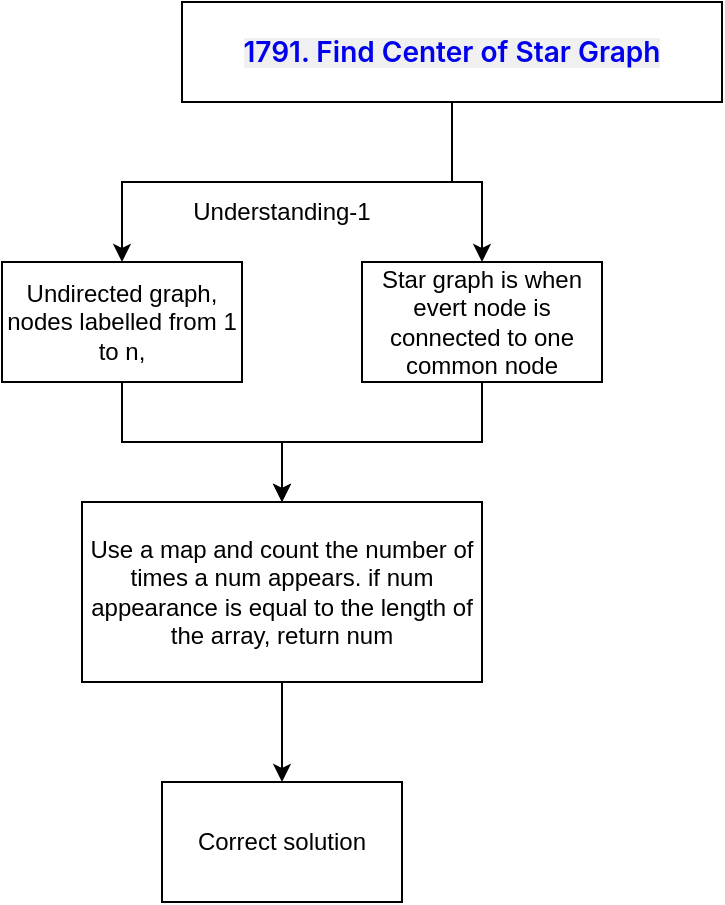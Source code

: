 <mxfile version="24.6.4" type="github">
  <diagram name="Page-1" id="J4qOQOr2RQwbf2sHa0B2">
    <mxGraphModel dx="1083" dy="561" grid="1" gridSize="10" guides="1" tooltips="1" connect="1" arrows="1" fold="1" page="1" pageScale="1" pageWidth="827" pageHeight="1169" math="0" shadow="0">
      <root>
        <mxCell id="0" />
        <mxCell id="1" parent="0" />
        <mxCell id="Rw_G1Ad9B57gTgOC47Qs-6" style="edgeStyle=orthogonalEdgeStyle;rounded=0;orthogonalLoop=1;jettySize=auto;html=1;" parent="1" source="Rw_G1Ad9B57gTgOC47Qs-1" target="Rw_G1Ad9B57gTgOC47Qs-3" edge="1">
          <mxGeometry relative="1" as="geometry" />
        </mxCell>
        <mxCell id="Rw_G1Ad9B57gTgOC47Qs-7" style="edgeStyle=orthogonalEdgeStyle;rounded=0;orthogonalLoop=1;jettySize=auto;html=1;" parent="1" source="Rw_G1Ad9B57gTgOC47Qs-1" target="Rw_G1Ad9B57gTgOC47Qs-2" edge="1">
          <mxGeometry relative="1" as="geometry" />
        </mxCell>
        <mxCell id="Rw_G1Ad9B57gTgOC47Qs-1" value="&lt;a style=&quot;border-width: 0px; border-style: solid; border-color: hsl(var(--sd-border)); border-image: initial; box-sizing: border-box; overflow-wrap: break-word; --tw-border-spacing-x: 0; --tw-border-spacing-y: 0; --tw-translate-x: 0; --tw-translate-y: 0; --tw-rotate: 0; --tw-skew-x: 0; --tw-skew-y: 0; --tw-scale-x: 1; --tw-scale-y: 1; --tw-pan-x: ; --tw-pan-y: ; --tw-pinch-zoom: ; --tw-scroll-snap-strictness: proximity; --tw-gradient-from-position: ; --tw-gradient-via-position: ; --tw-gradient-to-position: ; --tw-ordinal: ; --tw-slashed-zero: ; --tw-numeric-figure: ; --tw-numeric-spacing: ; --tw-numeric-fraction: ; --tw-ring-inset: ; --tw-ring-offset-width: 0px; --tw-ring-offset-color: #fff; --tw-ring-color: #3b82f680; --tw-ring-offset-shadow: 0 0 #0000; --tw-ring-shadow: 0 0 #0000; --tw-shadow: 0 0 #0000; --tw-shadow-colored: 0 0 #0000; --tw-blur: ; --tw-brightness: ; --tw-contrast: ; --tw-grayscale: ; --tw-hue-rotate: ; --tw-invert: ; --tw-saturate: ; --tw-sepia: ; --tw-drop-shadow: ; --tw-backdrop-blur: ; --tw-backdrop-brightness: ; --tw-backdrop-contrast: ; --tw-backdrop-grayscale: ; --tw-backdrop-hue-rotate: ; --tw-backdrop-invert: ; --tw-backdrop-opacity: ; --tw-backdrop-saturate: ; --tw-backdrop-sepia: ; text-decoration-line: none; text-decoration-thickness: inherit; text-decoration-style: inherit; text-decoration-color: inherit; touch-action: manipulation; outline: none; background-color: rgb(240, 240, 240); overflow: hidden; text-overflow: ellipsis; --tw-text-opacity: 1; font-family: -apple-system, &amp;quot;system-ui&amp;quot;, &amp;quot;Segoe UI&amp;quot;, Helvetica, Arial, sans-serif, &amp;quot;Apple Color Emoji&amp;quot;, &amp;quot;Segoe UI Emoji&amp;quot;; font-weight: 600; text-align: start;&quot; href=&quot;https://leetcode.com/problems/find-center-of-star-graph/&quot; class=&quot;no-underline hover:text-blue-s dark:hover:text-dark-blue-s truncate cursor-text whitespace-normal hover:!text-[inherit]&quot;&gt;&lt;font style=&quot;font-size: 14px;&quot;&gt;1791. Find Center of Star Graph&lt;/font&gt;&lt;/a&gt;" style="rounded=0;whiteSpace=wrap;html=1;" parent="1" vertex="1">
          <mxGeometry x="120" y="150" width="270" height="50" as="geometry" />
        </mxCell>
        <mxCell id="Rw_G1Ad9B57gTgOC47Qs-8" style="edgeStyle=orthogonalEdgeStyle;rounded=0;orthogonalLoop=1;jettySize=auto;html=1;" parent="1" source="Rw_G1Ad9B57gTgOC47Qs-2" target="Rw_G1Ad9B57gTgOC47Qs-4" edge="1">
          <mxGeometry relative="1" as="geometry" />
        </mxCell>
        <mxCell id="Rw_G1Ad9B57gTgOC47Qs-2" value="Undirected graph, nodes labelled from 1 to n," style="rounded=0;whiteSpace=wrap;html=1;" parent="1" vertex="1">
          <mxGeometry x="30" y="280" width="120" height="60" as="geometry" />
        </mxCell>
        <mxCell id="Rw_G1Ad9B57gTgOC47Qs-9" style="edgeStyle=orthogonalEdgeStyle;rounded=0;orthogonalLoop=1;jettySize=auto;html=1;" parent="1" source="Rw_G1Ad9B57gTgOC47Qs-3" target="Rw_G1Ad9B57gTgOC47Qs-4" edge="1">
          <mxGeometry relative="1" as="geometry" />
        </mxCell>
        <mxCell id="Rw_G1Ad9B57gTgOC47Qs-3" value="Star graph is when evert node is connected to one common node" style="rounded=0;whiteSpace=wrap;html=1;" parent="1" vertex="1">
          <mxGeometry x="210" y="280" width="120" height="60" as="geometry" />
        </mxCell>
        <mxCell id="Rw_G1Ad9B57gTgOC47Qs-11" style="edgeStyle=orthogonalEdgeStyle;rounded=0;orthogonalLoop=1;jettySize=auto;html=1;entryX=0.5;entryY=0;entryDx=0;entryDy=0;" parent="1" source="Rw_G1Ad9B57gTgOC47Qs-4" target="Rw_G1Ad9B57gTgOC47Qs-10" edge="1">
          <mxGeometry relative="1" as="geometry" />
        </mxCell>
        <mxCell id="Rw_G1Ad9B57gTgOC47Qs-4" value="Use a map and count the number of times a num appears. if num appearance is equal to the length of the array, return num" style="rounded=0;whiteSpace=wrap;html=1;" parent="1" vertex="1">
          <mxGeometry x="70" y="400" width="200" height="90" as="geometry" />
        </mxCell>
        <mxCell id="Rw_G1Ad9B57gTgOC47Qs-5" value="Understanding-1" style="text;html=1;align=center;verticalAlign=middle;whiteSpace=wrap;rounded=0;" parent="1" vertex="1">
          <mxGeometry x="110" y="240" width="120" height="30" as="geometry" />
        </mxCell>
        <mxCell id="Rw_G1Ad9B57gTgOC47Qs-10" value="Correct solution" style="rounded=0;whiteSpace=wrap;html=1;" parent="1" vertex="1">
          <mxGeometry x="110" y="540" width="120" height="60" as="geometry" />
        </mxCell>
      </root>
    </mxGraphModel>
  </diagram>
</mxfile>
